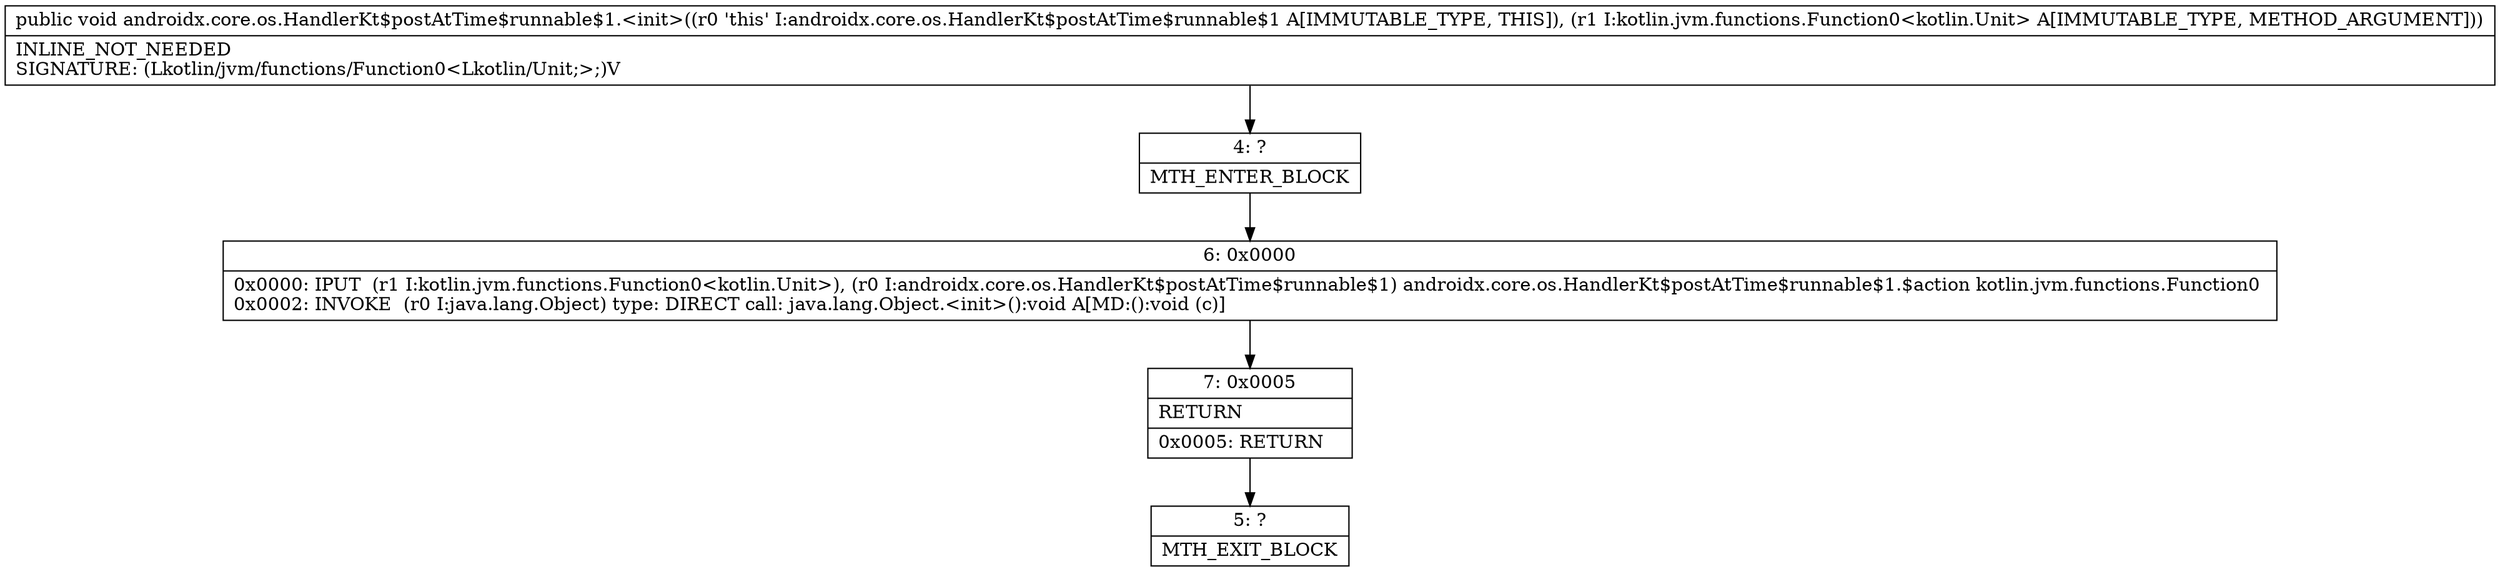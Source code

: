 digraph "CFG forandroidx.core.os.HandlerKt$postAtTime$runnable$1.\<init\>(Lkotlin\/jvm\/functions\/Function0;)V" {
Node_4 [shape=record,label="{4\:\ ?|MTH_ENTER_BLOCK\l}"];
Node_6 [shape=record,label="{6\:\ 0x0000|0x0000: IPUT  (r1 I:kotlin.jvm.functions.Function0\<kotlin.Unit\>), (r0 I:androidx.core.os.HandlerKt$postAtTime$runnable$1) androidx.core.os.HandlerKt$postAtTime$runnable$1.$action kotlin.jvm.functions.Function0 \l0x0002: INVOKE  (r0 I:java.lang.Object) type: DIRECT call: java.lang.Object.\<init\>():void A[MD:():void (c)]\l}"];
Node_7 [shape=record,label="{7\:\ 0x0005|RETURN\l|0x0005: RETURN   \l}"];
Node_5 [shape=record,label="{5\:\ ?|MTH_EXIT_BLOCK\l}"];
MethodNode[shape=record,label="{public void androidx.core.os.HandlerKt$postAtTime$runnable$1.\<init\>((r0 'this' I:androidx.core.os.HandlerKt$postAtTime$runnable$1 A[IMMUTABLE_TYPE, THIS]), (r1 I:kotlin.jvm.functions.Function0\<kotlin.Unit\> A[IMMUTABLE_TYPE, METHOD_ARGUMENT]))  | INLINE_NOT_NEEDED\lSIGNATURE: (Lkotlin\/jvm\/functions\/Function0\<Lkotlin\/Unit;\>;)V\l}"];
MethodNode -> Node_4;Node_4 -> Node_6;
Node_6 -> Node_7;
Node_7 -> Node_5;
}

